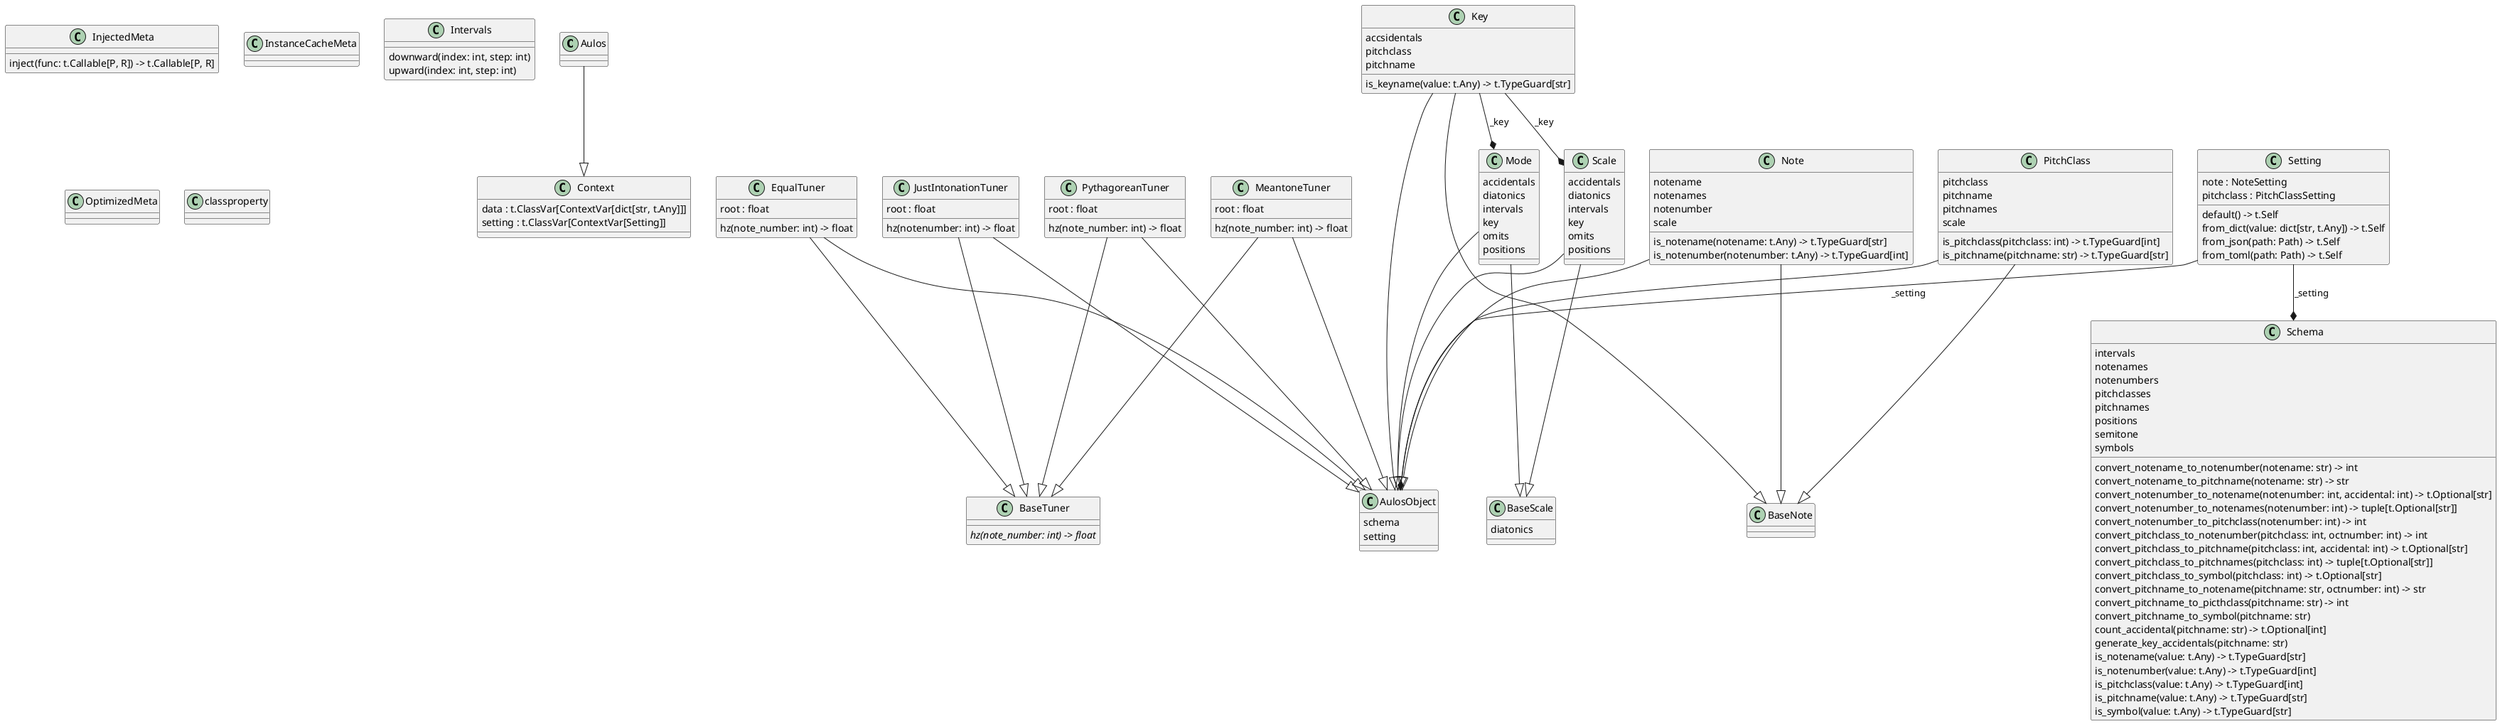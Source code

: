 @startuml classes
set namespaceSeparator none
class "Aulos" as aulos.utils.context.Aulos {
}
class "AulosObject" as aulos._core.object.AulosObject {
  schema
  setting
}
class "BaseNote" as aulos.note._base.BaseNote {
}
class "BaseScale" as aulos.scale._base.BaseScale {
  diatonics
}
class "BaseTuner" as aulos.tuner._base.BaseTuner {
  {abstract}hz(note_number: int) -> float
}
class "Context" as aulos._core.framework.context.Context {
  data : t.ClassVar[ContextVar[dict[str, t.Any]]]
  setting : t.ClassVar[ContextVar[Setting]]
}
class "EqualTuner" as aulos.tuner.tuner.EqualTuner {
  root : float
  hz(note_number: int) -> float
}
class "InjectedMeta" as aulos._core.framework.inject.InjectedMeta {
  inject(func: t.Callable[P, R]) -> t.Callable[P, R]
}
class "InstanceCacheMeta" as aulos._core.framework.instancecache.InstanceCacheMeta {
}
class "Intervals" as aulos._core.shared.intervals.Intervals {
  downward(index: int, step: int)
  upward(index: int, step: int)
}
class "JustIntonationTuner" as aulos.tuner.tuner.JustIntonationTuner {
  root : float
  hz(notenumber: int) -> float
}
class "Key" as aulos.note.key.Key {
  accsidentals
  pitchclass
  pitchname
  is_keyname(value: t.Any) -> t.TypeGuard[str]
}
class "MeantoneTuner" as aulos.tuner.tuner.MeantoneTuner {
  root : float
  hz(note_number: int) -> float
}
class "Mode" as aulos.scale.mode.Mode {
  accidentals
  diatonics
  intervals
  key
  omits
  positions
}
class "Note" as aulos.note.note.Note {
  notename
  notenames
  notenumber
  scale
  is_notename(notename: t.Any) -> t.TypeGuard[str]
  is_notenumber(notenumber: t.Any) -> t.TypeGuard[int]
}
class "OptimizedMeta" as aulos._core.framework.optimize.OptimizedMeta {
}
class "PitchClass" as aulos.note.pitchclass.PitchClass {
  pitchclass
  pitchname
  pitchnames
  scale
  is_pitchclass(pitchclass: int) -> t.TypeGuard[int]
  is_pitchname(pitchname: str) -> t.TypeGuard[str]
}
class "PythagoreanTuner" as aulos.tuner.tuner.PythagoreanTuner {
  root : float
  hz(note_number: int) -> float
}
class "Scale" as aulos.scale.scale.Scale {
  accidentals
  diatonics
  intervals
  key
  omits
  positions
}
class "Schema" as aulos._core.schema.Schema {
  intervals
  notenames
  notenumbers
  pitchclasses
  pitchnames
  positions
  semitone
  symbols
  convert_notename_to_notenumber(notename: str) -> int
  convert_notename_to_pitchname(notename: str) -> str
  convert_notenumber_to_notename(notenumber: int, accidental: int) -> t.Optional[str]
  convert_notenumber_to_notenames(notenumber: int) -> tuple[t.Optional[str]]
  convert_notenumber_to_pitchclass(notenumber: int) -> int
  convert_pitchclass_to_notenumber(pitchclass: int, octnumber: int) -> int
  convert_pitchclass_to_pitchname(pitchclass: int, accidental: int) -> t.Optional[str]
  convert_pitchclass_to_pitchnames(pitchclass: int) -> tuple[t.Optional[str]]
  convert_pitchclass_to_symbol(pitchclass: int) -> t.Optional[str]
  convert_pitchname_to_notename(pitchname: str, octnumber: int) -> str
  convert_pitchname_to_picthclass(pitchname: str) -> int
  convert_pitchname_to_symbol(pitchname: str)
  count_accidental(pitchname: str) -> t.Optional[int]
  generate_key_accidentals(pitchname: str)
  is_notename(value: t.Any) -> t.TypeGuard[str]
  is_notenumber(value: t.Any) -> t.TypeGuard[int]
  is_pitchclass(value: t.Any) -> t.TypeGuard[int]
  is_pitchname(value: t.Any) -> t.TypeGuard[str]
  is_symbol(value: t.Any) -> t.TypeGuard[str]
}
class "Setting" as aulos._core.setting.Setting {
  note : NoteSetting
  pitchclass : PitchClassSetting
  default() -> t.Self
  from_dict(value: dict[str, t.Any]) -> t.Self
  from_json(path: Path) -> t.Self
  from_toml(path: Path) -> t.Self
}
class "classproperty" as aulos._core.utils.decorators.classproperty {
}
aulos.note.key.Key --|> aulos._core.object.AulosObject
aulos.note.key.Key --|> aulos.note._base.BaseNote
aulos.note.note.Note --|> aulos._core.object.AulosObject
aulos.note.note.Note --|> aulos.note._base.BaseNote
aulos.note.pitchclass.PitchClass --|> aulos._core.object.AulosObject
aulos.note.pitchclass.PitchClass --|> aulos.note._base.BaseNote
aulos.scale.mode.Mode --|> aulos._core.object.AulosObject
aulos.scale.mode.Mode --|> aulos.scale._base.BaseScale
aulos.scale.scale.Scale --|> aulos._core.object.AulosObject
aulos.scale.scale.Scale --|> aulos.scale._base.BaseScale
aulos.tuner.tuner.EqualTuner --|> aulos._core.object.AulosObject
aulos.tuner.tuner.EqualTuner --|> aulos.tuner._base.BaseTuner
aulos.tuner.tuner.JustIntonationTuner --|> aulos._core.object.AulosObject
aulos.tuner.tuner.JustIntonationTuner --|> aulos.tuner._base.BaseTuner
aulos.tuner.tuner.MeantoneTuner --|> aulos._core.object.AulosObject
aulos.tuner.tuner.MeantoneTuner --|> aulos.tuner._base.BaseTuner
aulos.tuner.tuner.PythagoreanTuner --|> aulos._core.object.AulosObject
aulos.tuner.tuner.PythagoreanTuner --|> aulos.tuner._base.BaseTuner
aulos.utils.context.Aulos --|> aulos._core.framework.context.Context
aulos._core.setting.Setting --* aulos._core.object.AulosObject : _setting
aulos._core.setting.Setting --* aulos._core.schema.Schema : _setting
aulos.note.key.Key --* aulos.scale.mode.Mode : _key
aulos.note.key.Key --* aulos.scale.scale.Scale : _key
@enduml

